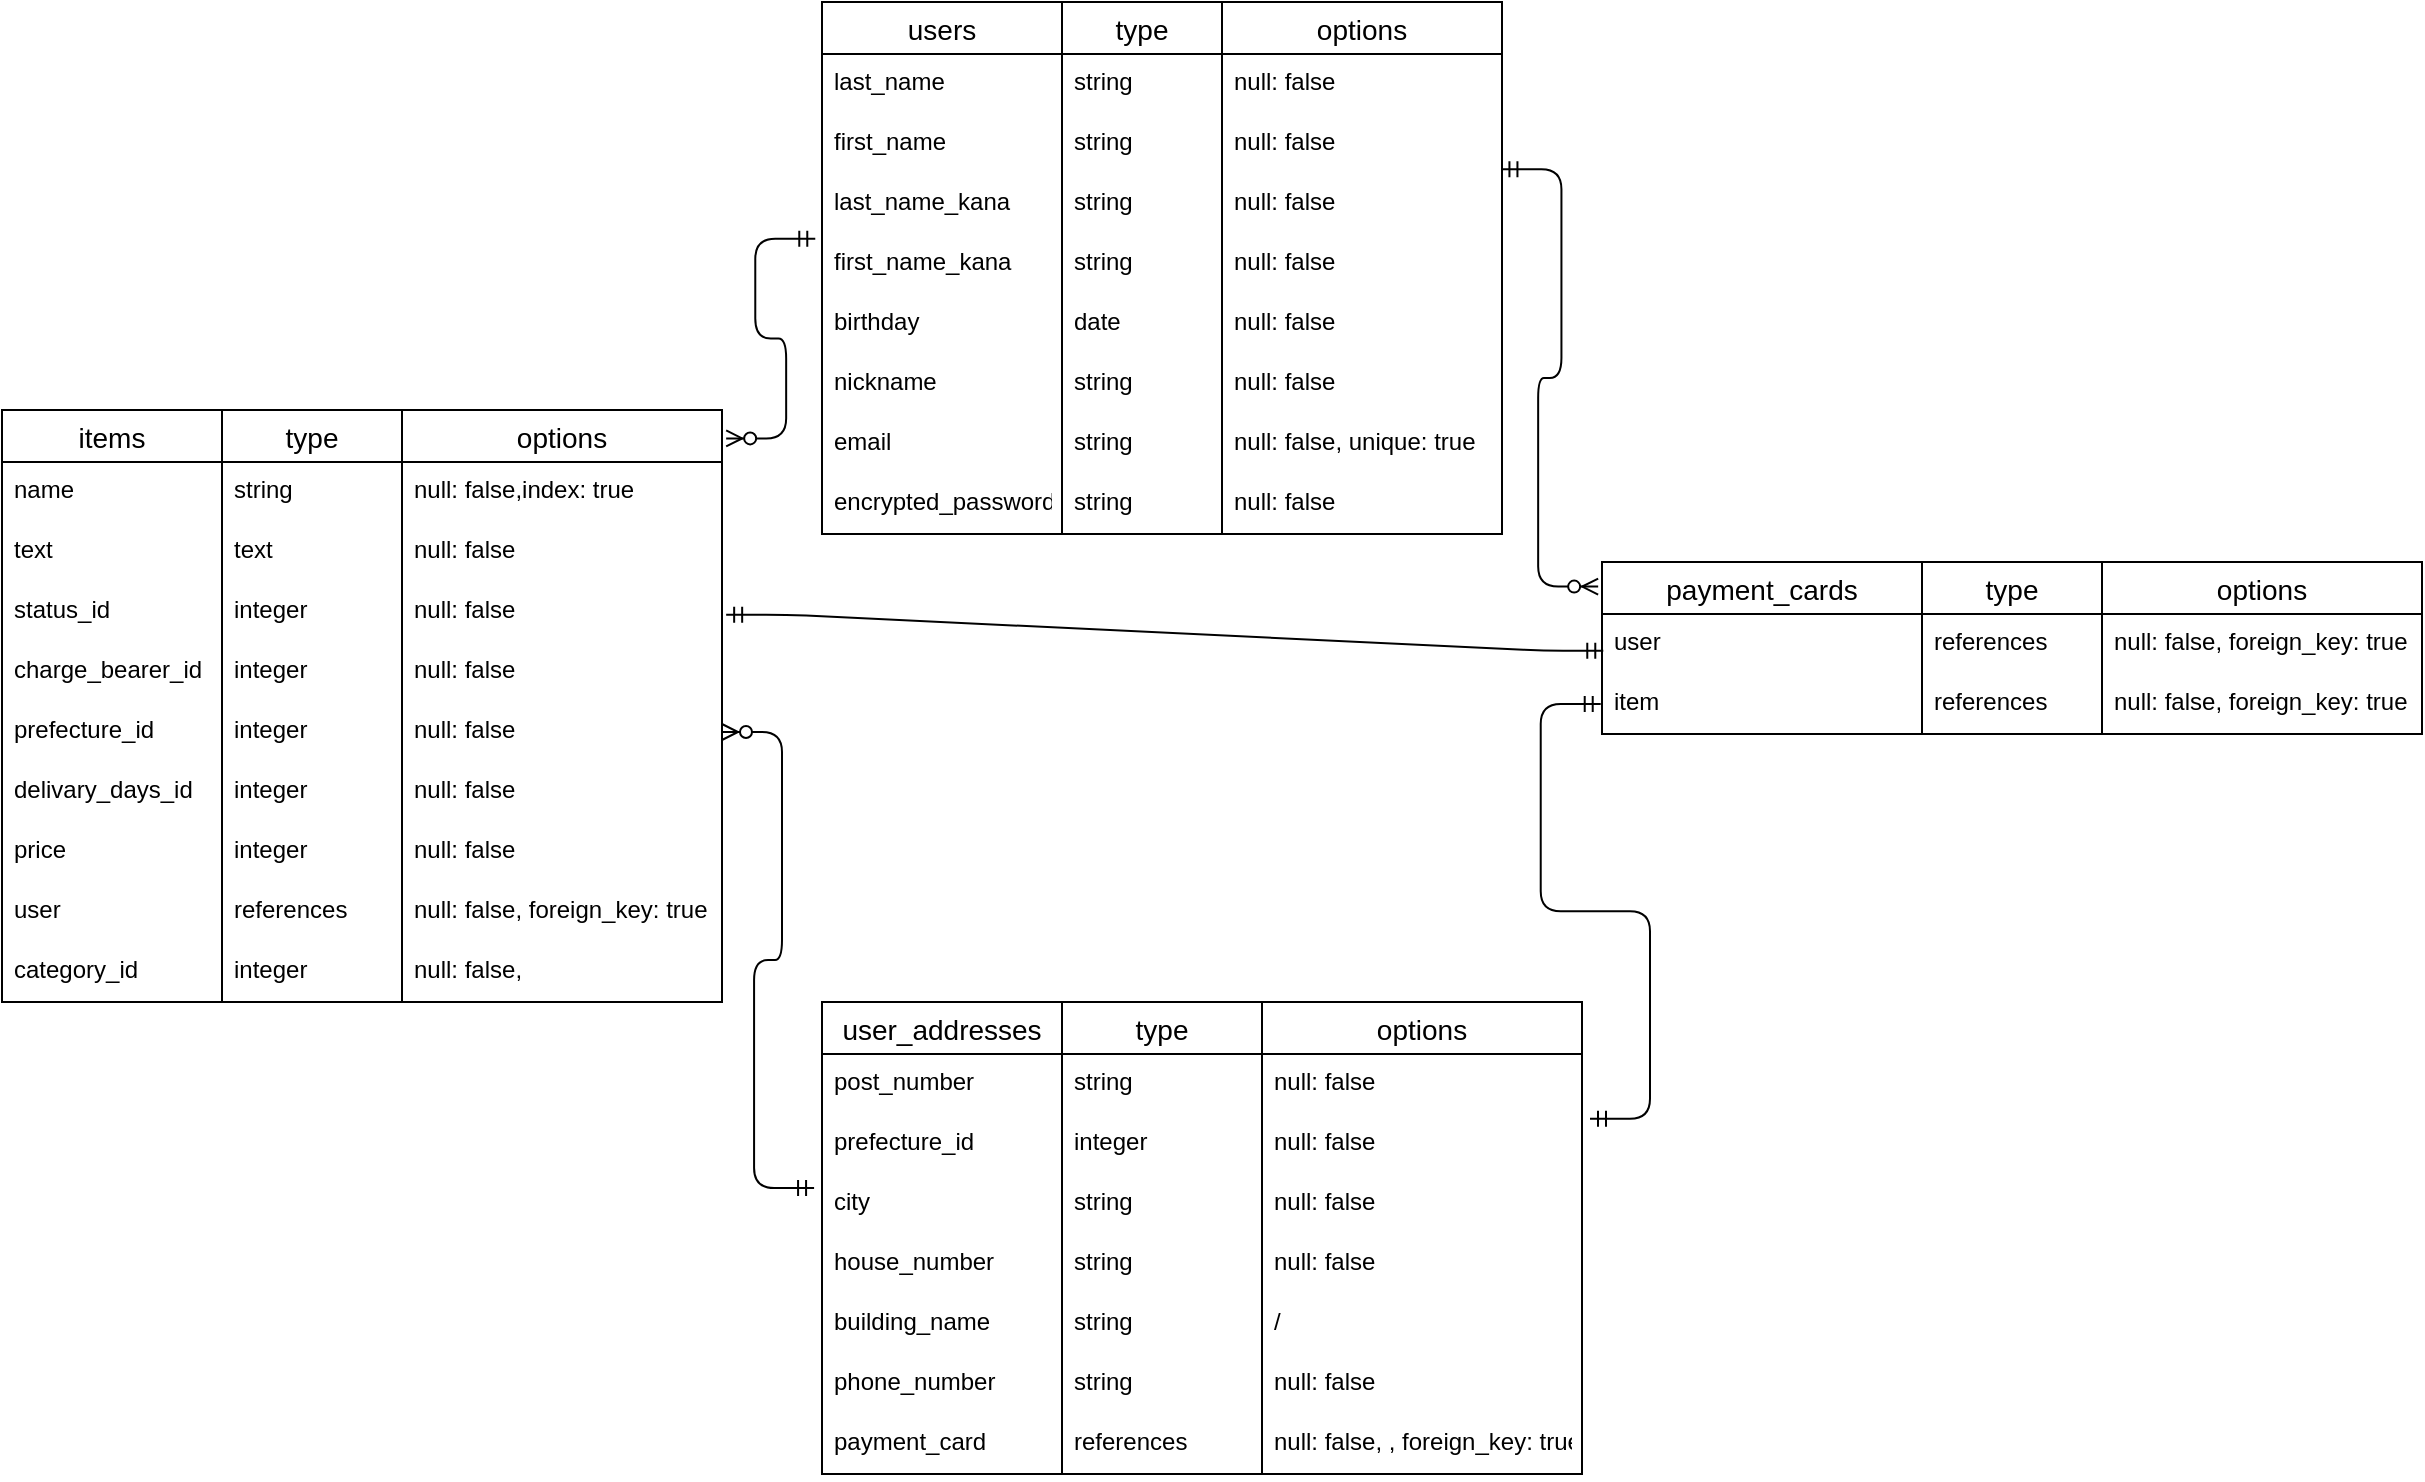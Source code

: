 <mxfile>
    <diagram id="-FUnDUJaXWm03YJrUA2q" name="ページ1">
        <mxGraphModel dx="2018" dy="907" grid="1" gridSize="10" guides="1" tooltips="1" connect="0" arrows="1" fold="1" page="1" pageScale="1" pageWidth="827" pageHeight="1169" math="0" shadow="0">
            <root>
                <mxCell id="0"/>
                <mxCell id="1" parent="0"/>
                <mxCell id="2" value="users" style="swimlane;fontStyle=0;childLayout=stackLayout;horizontal=1;startSize=26;horizontalStack=0;resizeParent=1;resizeParentMax=0;resizeLast=0;collapsible=1;marginBottom=0;align=center;fontSize=14;" vertex="1" parent="1">
                    <mxGeometry width="120" height="266" as="geometry"/>
                </mxCell>
                <mxCell id="4" value="last_name" style="text;strokeColor=none;fillColor=none;spacingLeft=4;spacingRight=4;overflow=hidden;rotatable=0;points=[[0,0.5],[1,0.5]];portConstraint=eastwest;fontSize=12;" vertex="1" parent="2">
                    <mxGeometry y="26" width="120" height="30" as="geometry"/>
                </mxCell>
                <mxCell id="5" value="first_name" style="text;strokeColor=none;fillColor=none;spacingLeft=4;spacingRight=4;overflow=hidden;rotatable=0;points=[[0,0.5],[1,0.5]];portConstraint=eastwest;fontSize=12;" vertex="1" parent="2">
                    <mxGeometry y="56" width="120" height="30" as="geometry"/>
                </mxCell>
                <mxCell id="11" value="last_name_kana" style="text;strokeColor=none;fillColor=none;spacingLeft=4;spacingRight=4;overflow=hidden;rotatable=0;points=[[0,0.5],[1,0.5]];portConstraint=eastwest;fontSize=12;" vertex="1" parent="2">
                    <mxGeometry y="86" width="120" height="30" as="geometry"/>
                </mxCell>
                <mxCell id="12" value="first_name_kana" style="text;strokeColor=none;fillColor=none;spacingLeft=4;spacingRight=4;overflow=hidden;rotatable=0;points=[[0,0.5],[1,0.5]];portConstraint=eastwest;fontSize=12;" vertex="1" parent="2">
                    <mxGeometry y="116" width="120" height="30" as="geometry"/>
                </mxCell>
                <mxCell id="13" value="birthday" style="text;strokeColor=none;fillColor=none;spacingLeft=4;spacingRight=4;overflow=hidden;rotatable=0;points=[[0,0.5],[1,0.5]];portConstraint=eastwest;fontSize=12;" vertex="1" parent="2">
                    <mxGeometry y="146" width="120" height="30" as="geometry"/>
                </mxCell>
                <mxCell id="274" value="nickname" style="text;strokeColor=none;fillColor=none;spacingLeft=4;spacingRight=4;overflow=hidden;rotatable=0;points=[[0,0.5],[1,0.5]];portConstraint=eastwest;fontSize=12;" vertex="1" parent="2">
                    <mxGeometry y="176" width="120" height="30" as="geometry"/>
                </mxCell>
                <mxCell id="283" value="email" style="text;strokeColor=none;fillColor=none;spacingLeft=4;spacingRight=4;overflow=hidden;rotatable=0;points=[[0,0.5],[1,0.5]];portConstraint=eastwest;fontSize=12;" vertex="1" parent="2">
                    <mxGeometry y="206" width="120" height="30" as="geometry"/>
                </mxCell>
                <mxCell id="286" value="encrypted_password" style="text;strokeColor=none;fillColor=none;spacingLeft=4;spacingRight=4;overflow=hidden;rotatable=0;points=[[0,0.5],[1,0.5]];portConstraint=eastwest;fontSize=12;" vertex="1" parent="2">
                    <mxGeometry y="236" width="120" height="30" as="geometry"/>
                </mxCell>
                <mxCell id="7" value="type" style="swimlane;fontStyle=0;childLayout=stackLayout;horizontal=1;startSize=26;horizontalStack=0;resizeParent=1;resizeParentMax=0;resizeLast=0;collapsible=1;marginBottom=0;align=center;fontSize=14;" vertex="1" parent="1">
                    <mxGeometry x="120" width="80" height="266" as="geometry"/>
                </mxCell>
                <mxCell id="8" value="string" style="text;strokeColor=none;fillColor=none;spacingLeft=4;spacingRight=4;overflow=hidden;rotatable=0;points=[[0,0.5],[1,0.5]];portConstraint=eastwest;fontSize=12;" vertex="1" parent="7">
                    <mxGeometry y="26" width="80" height="30" as="geometry"/>
                </mxCell>
                <mxCell id="15" value="string" style="text;strokeColor=none;fillColor=none;spacingLeft=4;spacingRight=4;overflow=hidden;rotatable=0;points=[[0,0.5],[1,0.5]];portConstraint=eastwest;fontSize=12;" vertex="1" parent="7">
                    <mxGeometry y="56" width="80" height="30" as="geometry"/>
                </mxCell>
                <mxCell id="16" value="string" style="text;strokeColor=none;fillColor=none;spacingLeft=4;spacingRight=4;overflow=hidden;rotatable=0;points=[[0,0.5],[1,0.5]];portConstraint=eastwest;fontSize=12;" vertex="1" parent="7">
                    <mxGeometry y="86" width="80" height="30" as="geometry"/>
                </mxCell>
                <mxCell id="17" value="string" style="text;strokeColor=none;fillColor=none;spacingLeft=4;spacingRight=4;overflow=hidden;rotatable=0;points=[[0,0.5],[1,0.5]];portConstraint=eastwest;fontSize=12;" vertex="1" parent="7">
                    <mxGeometry y="116" width="80" height="30" as="geometry"/>
                </mxCell>
                <mxCell id="18" value="date" style="text;strokeColor=none;fillColor=none;spacingLeft=4;spacingRight=4;overflow=hidden;rotatable=0;points=[[0,0.5],[1,0.5]];portConstraint=eastwest;fontSize=12;" vertex="1" parent="7">
                    <mxGeometry y="146" width="80" height="30" as="geometry"/>
                </mxCell>
                <mxCell id="275" value="string" style="text;strokeColor=none;fillColor=none;spacingLeft=4;spacingRight=4;overflow=hidden;rotatable=0;points=[[0,0.5],[1,0.5]];portConstraint=eastwest;fontSize=12;" vertex="1" parent="7">
                    <mxGeometry y="176" width="80" height="30" as="geometry"/>
                </mxCell>
                <mxCell id="284" value="string" style="text;strokeColor=none;fillColor=none;spacingLeft=4;spacingRight=4;overflow=hidden;rotatable=0;points=[[0,0.5],[1,0.5]];portConstraint=eastwest;fontSize=12;" vertex="1" parent="7">
                    <mxGeometry y="206" width="80" height="30" as="geometry"/>
                </mxCell>
                <mxCell id="287" value="string" style="text;strokeColor=none;fillColor=none;spacingLeft=4;spacingRight=4;overflow=hidden;rotatable=0;points=[[0,0.5],[1,0.5]];portConstraint=eastwest;fontSize=12;" vertex="1" parent="7">
                    <mxGeometry y="236" width="80" height="30" as="geometry"/>
                </mxCell>
                <mxCell id="36" value="options" style="swimlane;fontStyle=0;childLayout=stackLayout;horizontal=1;startSize=26;horizontalStack=0;resizeParent=1;resizeParentMax=0;resizeLast=0;collapsible=1;marginBottom=0;align=center;fontSize=14;" vertex="1" parent="1">
                    <mxGeometry x="200" width="140" height="266" as="geometry"/>
                </mxCell>
                <mxCell id="37" value="null: false" style="text;strokeColor=none;fillColor=none;spacingLeft=4;spacingRight=4;overflow=hidden;rotatable=0;points=[[0,0.5],[1,0.5]];portConstraint=eastwest;fontSize=12;" vertex="1" parent="36">
                    <mxGeometry y="26" width="140" height="30" as="geometry"/>
                </mxCell>
                <mxCell id="43" value="null: false" style="text;strokeColor=none;fillColor=none;spacingLeft=4;spacingRight=4;overflow=hidden;rotatable=0;points=[[0,0.5],[1,0.5]];portConstraint=eastwest;fontSize=12;" vertex="1" parent="36">
                    <mxGeometry y="56" width="140" height="30" as="geometry"/>
                </mxCell>
                <mxCell id="44" value="null: false" style="text;strokeColor=none;fillColor=none;spacingLeft=4;spacingRight=4;overflow=hidden;rotatable=0;points=[[0,0.5],[1,0.5]];portConstraint=eastwest;fontSize=12;" vertex="1" parent="36">
                    <mxGeometry y="86" width="140" height="30" as="geometry"/>
                </mxCell>
                <mxCell id="45" value="null: false" style="text;strokeColor=none;fillColor=none;spacingLeft=4;spacingRight=4;overflow=hidden;rotatable=0;points=[[0,0.5],[1,0.5]];portConstraint=eastwest;fontSize=12;" vertex="1" parent="36">
                    <mxGeometry y="116" width="140" height="30" as="geometry"/>
                </mxCell>
                <mxCell id="46" value="null: false" style="text;strokeColor=none;fillColor=none;spacingLeft=4;spacingRight=4;overflow=hidden;rotatable=0;points=[[0,0.5],[1,0.5]];portConstraint=eastwest;fontSize=12;" vertex="1" parent="36">
                    <mxGeometry y="146" width="140" height="30" as="geometry"/>
                </mxCell>
                <mxCell id="276" value="null: false" style="text;strokeColor=none;fillColor=none;spacingLeft=4;spacingRight=4;overflow=hidden;rotatable=0;points=[[0,0.5],[1,0.5]];portConstraint=eastwest;fontSize=12;" vertex="1" parent="36">
                    <mxGeometry y="176" width="140" height="30" as="geometry"/>
                </mxCell>
                <mxCell id="285" value="null: false, unique: true" style="text;strokeColor=none;fillColor=none;spacingLeft=4;spacingRight=4;overflow=hidden;rotatable=0;points=[[0,0.5],[1,0.5]];portConstraint=eastwest;fontSize=12;" vertex="1" parent="36">
                    <mxGeometry y="206" width="140" height="30" as="geometry"/>
                </mxCell>
                <mxCell id="288" value="null: false" style="text;strokeColor=none;fillColor=none;spacingLeft=4;spacingRight=4;overflow=hidden;rotatable=0;points=[[0,0.5],[1,0.5]];portConstraint=eastwest;fontSize=12;" vertex="1" parent="36">
                    <mxGeometry y="236" width="140" height="30" as="geometry"/>
                </mxCell>
                <mxCell id="55" value="items" style="swimlane;fontStyle=0;childLayout=stackLayout;horizontal=1;startSize=26;horizontalStack=0;resizeParent=1;resizeParentMax=0;resizeLast=0;collapsible=1;marginBottom=0;align=center;fontSize=14;" vertex="1" parent="1">
                    <mxGeometry x="-410" y="204" width="110" height="296" as="geometry"/>
                </mxCell>
                <mxCell id="56" value="name" style="text;strokeColor=none;fillColor=none;spacingLeft=4;spacingRight=4;overflow=hidden;rotatable=0;points=[[0,0.5],[1,0.5]];portConstraint=eastwest;fontSize=12;" vertex="1" parent="55">
                    <mxGeometry y="26" width="110" height="30" as="geometry"/>
                </mxCell>
                <mxCell id="67" value="text" style="text;strokeColor=none;fillColor=none;spacingLeft=4;spacingRight=4;overflow=hidden;rotatable=0;points=[[0,0.5],[1,0.5]];portConstraint=eastwest;fontSize=12;" vertex="1" parent="55">
                    <mxGeometry y="56" width="110" height="30" as="geometry"/>
                </mxCell>
                <mxCell id="70" value="status_id" style="text;strokeColor=none;fillColor=none;spacingLeft=4;spacingRight=4;overflow=hidden;rotatable=0;points=[[0,0.5],[1,0.5]];portConstraint=eastwest;fontSize=12;" vertex="1" parent="55">
                    <mxGeometry y="86" width="110" height="30" as="geometry"/>
                </mxCell>
                <mxCell id="71" value="charge_bearer_id" style="text;strokeColor=none;fillColor=none;spacingLeft=4;spacingRight=4;overflow=hidden;rotatable=0;points=[[0,0.5],[1,0.5]];portConstraint=eastwest;fontSize=12;" vertex="1" parent="55">
                    <mxGeometry y="116" width="110" height="30" as="geometry"/>
                </mxCell>
                <mxCell id="72" value="prefecture_id" style="text;strokeColor=none;fillColor=none;spacingLeft=4;spacingRight=4;overflow=hidden;rotatable=0;points=[[0,0.5],[1,0.5]];portConstraint=eastwest;fontSize=12;" vertex="1" parent="55">
                    <mxGeometry y="146" width="110" height="30" as="geometry"/>
                </mxCell>
                <mxCell id="73" value="delivary_days_id" style="text;strokeColor=none;fillColor=none;spacingLeft=4;spacingRight=4;overflow=hidden;rotatable=0;points=[[0,0.5],[1,0.5]];portConstraint=eastwest;fontSize=12;" vertex="1" parent="55">
                    <mxGeometry y="176" width="110" height="30" as="geometry"/>
                </mxCell>
                <mxCell id="74" value="price" style="text;strokeColor=none;fillColor=none;spacingLeft=4;spacingRight=4;overflow=hidden;rotatable=0;points=[[0,0.5],[1,0.5]];portConstraint=eastwest;fontSize=12;" vertex="1" parent="55">
                    <mxGeometry y="206" width="110" height="30" as="geometry"/>
                </mxCell>
                <mxCell id="75" value="user" style="text;strokeColor=none;fillColor=none;spacingLeft=4;spacingRight=4;overflow=hidden;rotatable=0;points=[[0,0.5],[1,0.5]];portConstraint=eastwest;fontSize=12;" vertex="1" parent="55">
                    <mxGeometry y="236" width="110" height="30" as="geometry"/>
                </mxCell>
                <mxCell id="77" value="category_id" style="text;strokeColor=none;fillColor=none;spacingLeft=4;spacingRight=4;overflow=hidden;rotatable=0;points=[[0,0.5],[1,0.5]];portConstraint=eastwest;fontSize=12;" vertex="1" parent="55">
                    <mxGeometry y="266" width="110" height="30" as="geometry"/>
                </mxCell>
                <mxCell id="59" value="type" style="swimlane;fontStyle=0;childLayout=stackLayout;horizontal=1;startSize=26;horizontalStack=0;resizeParent=1;resizeParentMax=0;resizeLast=0;collapsible=1;marginBottom=0;align=center;fontSize=14;" vertex="1" parent="1">
                    <mxGeometry x="-300" y="204" width="90" height="296" as="geometry"/>
                </mxCell>
                <mxCell id="60" value="string" style="text;strokeColor=none;fillColor=none;spacingLeft=4;spacingRight=4;overflow=hidden;rotatable=0;points=[[0,0.5],[1,0.5]];portConstraint=eastwest;fontSize=12;" vertex="1" parent="59">
                    <mxGeometry y="26" width="90" height="30" as="geometry"/>
                </mxCell>
                <mxCell id="61" value="text" style="text;strokeColor=none;fillColor=none;spacingLeft=4;spacingRight=4;overflow=hidden;rotatable=0;points=[[0,0.5],[1,0.5]];portConstraint=eastwest;fontSize=12;" vertex="1" parent="59">
                    <mxGeometry y="56" width="90" height="30" as="geometry"/>
                </mxCell>
                <mxCell id="78" value="integer" style="text;strokeColor=none;fillColor=none;spacingLeft=4;spacingRight=4;overflow=hidden;rotatable=0;points=[[0,0.5],[1,0.5]];portConstraint=eastwest;fontSize=12;" vertex="1" parent="59">
                    <mxGeometry y="86" width="90" height="30" as="geometry"/>
                </mxCell>
                <mxCell id="79" value="integer" style="text;strokeColor=none;fillColor=none;spacingLeft=4;spacingRight=4;overflow=hidden;rotatable=0;points=[[0,0.5],[1,0.5]];portConstraint=eastwest;fontSize=12;" vertex="1" parent="59">
                    <mxGeometry y="116" width="90" height="30" as="geometry"/>
                </mxCell>
                <mxCell id="80" value="integer" style="text;strokeColor=none;fillColor=none;spacingLeft=4;spacingRight=4;overflow=hidden;rotatable=0;points=[[0,0.5],[1,0.5]];portConstraint=eastwest;fontSize=12;" vertex="1" parent="59">
                    <mxGeometry y="146" width="90" height="30" as="geometry"/>
                </mxCell>
                <mxCell id="81" value="integer" style="text;strokeColor=none;fillColor=none;spacingLeft=4;spacingRight=4;overflow=hidden;rotatable=0;points=[[0,0.5],[1,0.5]];portConstraint=eastwest;fontSize=12;" vertex="1" parent="59">
                    <mxGeometry y="176" width="90" height="30" as="geometry"/>
                </mxCell>
                <mxCell id="82" value="integer" style="text;strokeColor=none;fillColor=none;spacingLeft=4;spacingRight=4;overflow=hidden;rotatable=0;points=[[0,0.5],[1,0.5]];portConstraint=eastwest;fontSize=12;" vertex="1" parent="59">
                    <mxGeometry y="206" width="90" height="30" as="geometry"/>
                </mxCell>
                <mxCell id="83" value="references" style="text;strokeColor=none;fillColor=none;spacingLeft=4;spacingRight=4;overflow=hidden;rotatable=0;points=[[0,0.5],[1,0.5]];portConstraint=eastwest;fontSize=12;" vertex="1" parent="59">
                    <mxGeometry y="236" width="90" height="30" as="geometry"/>
                </mxCell>
                <mxCell id="85" value="integer" style="text;strokeColor=none;fillColor=none;spacingLeft=4;spacingRight=4;overflow=hidden;rotatable=0;points=[[0,0.5],[1,0.5]];portConstraint=eastwest;fontSize=12;" vertex="1" parent="59">
                    <mxGeometry y="266" width="90" height="30" as="geometry"/>
                </mxCell>
                <mxCell id="63" value="options" style="swimlane;fontStyle=0;childLayout=stackLayout;horizontal=1;startSize=26;horizontalStack=0;resizeParent=1;resizeParentMax=0;resizeLast=0;collapsible=1;marginBottom=0;align=center;fontSize=14;" vertex="1" parent="1">
                    <mxGeometry x="-210" y="204" width="160" height="296" as="geometry"/>
                </mxCell>
                <mxCell id="64" value="null: false,index: true" style="text;strokeColor=none;fillColor=none;spacingLeft=4;spacingRight=4;overflow=hidden;rotatable=0;points=[[0,0.5],[1,0.5]];portConstraint=eastwest;fontSize=12;" vertex="1" parent="63">
                    <mxGeometry y="26" width="160" height="30" as="geometry"/>
                </mxCell>
                <mxCell id="65" value="null: false" style="text;strokeColor=none;fillColor=none;spacingLeft=4;spacingRight=4;overflow=hidden;rotatable=0;points=[[0,0.5],[1,0.5]];portConstraint=eastwest;fontSize=12;" vertex="1" parent="63">
                    <mxGeometry y="56" width="160" height="30" as="geometry"/>
                </mxCell>
                <mxCell id="89" value="null: false" style="text;strokeColor=none;fillColor=none;spacingLeft=4;spacingRight=4;overflow=hidden;rotatable=0;points=[[0,0.5],[1,0.5]];portConstraint=eastwest;fontSize=12;" vertex="1" parent="63">
                    <mxGeometry y="86" width="160" height="30" as="geometry"/>
                </mxCell>
                <mxCell id="94" value="null: false" style="text;strokeColor=none;fillColor=none;spacingLeft=4;spacingRight=4;overflow=hidden;rotatable=0;points=[[0,0.5],[1,0.5]];portConstraint=eastwest;fontSize=12;" vertex="1" parent="63">
                    <mxGeometry y="116" width="160" height="30" as="geometry"/>
                </mxCell>
                <mxCell id="95" value="null: false" style="text;strokeColor=none;fillColor=none;spacingLeft=4;spacingRight=4;overflow=hidden;rotatable=0;points=[[0,0.5],[1,0.5]];portConstraint=eastwest;fontSize=12;" vertex="1" parent="63">
                    <mxGeometry y="146" width="160" height="30" as="geometry"/>
                </mxCell>
                <mxCell id="96" value="null: false" style="text;strokeColor=none;fillColor=none;spacingLeft=4;spacingRight=4;overflow=hidden;rotatable=0;points=[[0,0.5],[1,0.5]];portConstraint=eastwest;fontSize=12;" vertex="1" parent="63">
                    <mxGeometry y="176" width="160" height="30" as="geometry"/>
                </mxCell>
                <mxCell id="97" value="null: false" style="text;strokeColor=none;fillColor=none;spacingLeft=4;spacingRight=4;overflow=hidden;rotatable=0;points=[[0,0.5],[1,0.5]];portConstraint=eastwest;fontSize=12;" vertex="1" parent="63">
                    <mxGeometry y="206" width="160" height="30" as="geometry"/>
                </mxCell>
                <mxCell id="98" value="null: false, foreign_key: true" style="text;strokeColor=none;fillColor=none;spacingLeft=4;spacingRight=4;overflow=hidden;rotatable=0;points=[[0,0.5],[1,0.5]];portConstraint=eastwest;fontSize=12;" vertex="1" parent="63">
                    <mxGeometry y="236" width="160" height="30" as="geometry"/>
                </mxCell>
                <mxCell id="100" value="null: false," style="text;strokeColor=none;fillColor=none;spacingLeft=4;spacingRight=4;overflow=hidden;rotatable=0;points=[[0,0.5],[1,0.5]];portConstraint=eastwest;fontSize=12;" vertex="1" parent="63">
                    <mxGeometry y="266" width="160" height="30" as="geometry"/>
                </mxCell>
                <mxCell id="131" value="user_addresses" style="swimlane;fontStyle=0;childLayout=stackLayout;horizontal=1;startSize=26;horizontalStack=0;resizeParent=1;resizeParentMax=0;resizeLast=0;collapsible=1;marginBottom=0;align=center;fontSize=14;" vertex="1" parent="1">
                    <mxGeometry y="500" width="120" height="236" as="geometry"/>
                </mxCell>
                <mxCell id="138" value="post_number" style="text;strokeColor=none;fillColor=none;spacingLeft=4;spacingRight=4;overflow=hidden;rotatable=0;points=[[0,0.5],[1,0.5]];portConstraint=eastwest;fontSize=12;" vertex="1" parent="131">
                    <mxGeometry y="26" width="120" height="30" as="geometry"/>
                </mxCell>
                <mxCell id="139" value="prefecture_id" style="text;strokeColor=none;fillColor=none;spacingLeft=4;spacingRight=4;overflow=hidden;rotatable=0;points=[[0,0.5],[1,0.5]];portConstraint=eastwest;fontSize=12;" vertex="1" parent="131">
                    <mxGeometry y="56" width="120" height="30" as="geometry"/>
                </mxCell>
                <mxCell id="140" value="city" style="text;strokeColor=none;fillColor=none;spacingLeft=4;spacingRight=4;overflow=hidden;rotatable=0;points=[[0,0.5],[1,0.5]];portConstraint=eastwest;fontSize=12;" vertex="1" parent="131">
                    <mxGeometry y="86" width="120" height="30" as="geometry"/>
                </mxCell>
                <mxCell id="141" value="house_number" style="text;strokeColor=none;fillColor=none;spacingLeft=4;spacingRight=4;overflow=hidden;rotatable=0;points=[[0,0.5],[1,0.5]];portConstraint=eastwest;fontSize=12;" vertex="1" parent="131">
                    <mxGeometry y="116" width="120" height="30" as="geometry"/>
                </mxCell>
                <mxCell id="142" value="building_name" style="text;strokeColor=none;fillColor=none;spacingLeft=4;spacingRight=4;overflow=hidden;rotatable=0;points=[[0,0.5],[1,0.5]];portConstraint=eastwest;fontSize=12;" vertex="1" parent="131">
                    <mxGeometry y="146" width="120" height="30" as="geometry"/>
                </mxCell>
                <mxCell id="143" value="phone_number" style="text;strokeColor=none;fillColor=none;spacingLeft=4;spacingRight=4;overflow=hidden;rotatable=0;points=[[0,0.5],[1,0.5]];portConstraint=eastwest;fontSize=12;" vertex="1" parent="131">
                    <mxGeometry y="176" width="120" height="30" as="geometry"/>
                </mxCell>
                <mxCell id="309" value="payment_card" style="text;strokeColor=none;fillColor=none;spacingLeft=4;spacingRight=4;overflow=hidden;rotatable=0;points=[[0,0.5],[1,0.5]];portConstraint=eastwest;fontSize=12;" vertex="1" parent="131">
                    <mxGeometry y="206" width="120" height="30" as="geometry"/>
                </mxCell>
                <mxCell id="147" value="type" style="swimlane;fontStyle=0;childLayout=stackLayout;horizontal=1;startSize=26;horizontalStack=0;resizeParent=1;resizeParentMax=0;resizeLast=0;collapsible=1;marginBottom=0;align=center;fontSize=14;" vertex="1" parent="1">
                    <mxGeometry x="120" y="500" width="100" height="236" as="geometry"/>
                </mxCell>
                <mxCell id="154" value="string" style="text;strokeColor=none;fillColor=none;spacingLeft=4;spacingRight=4;overflow=hidden;rotatable=0;points=[[0,0.5],[1,0.5]];portConstraint=eastwest;fontSize=12;" vertex="1" parent="147">
                    <mxGeometry y="26" width="100" height="30" as="geometry"/>
                </mxCell>
                <mxCell id="155" value="integer" style="text;strokeColor=none;fillColor=none;spacingLeft=4;spacingRight=4;overflow=hidden;rotatable=0;points=[[0,0.5],[1,0.5]];portConstraint=eastwest;fontSize=12;" vertex="1" parent="147">
                    <mxGeometry y="56" width="100" height="30" as="geometry"/>
                </mxCell>
                <mxCell id="156" value="string" style="text;strokeColor=none;fillColor=none;spacingLeft=4;spacingRight=4;overflow=hidden;rotatable=0;points=[[0,0.5],[1,0.5]];portConstraint=eastwest;fontSize=12;" vertex="1" parent="147">
                    <mxGeometry y="86" width="100" height="30" as="geometry"/>
                </mxCell>
                <mxCell id="157" value="string" style="text;strokeColor=none;fillColor=none;spacingLeft=4;spacingRight=4;overflow=hidden;rotatable=0;points=[[0,0.5],[1,0.5]];portConstraint=eastwest;fontSize=12;" vertex="1" parent="147">
                    <mxGeometry y="116" width="100" height="30" as="geometry"/>
                </mxCell>
                <mxCell id="158" value="string" style="text;strokeColor=none;fillColor=none;spacingLeft=4;spacingRight=4;overflow=hidden;rotatable=0;points=[[0,0.5],[1,0.5]];portConstraint=eastwest;fontSize=12;" vertex="1" parent="147">
                    <mxGeometry y="146" width="100" height="30" as="geometry"/>
                </mxCell>
                <mxCell id="159" value="string" style="text;strokeColor=none;fillColor=none;spacingLeft=4;spacingRight=4;overflow=hidden;rotatable=0;points=[[0,0.5],[1,0.5]];portConstraint=eastwest;fontSize=12;" vertex="1" parent="147">
                    <mxGeometry y="176" width="100" height="30" as="geometry"/>
                </mxCell>
                <mxCell id="310" value="references" style="text;strokeColor=none;fillColor=none;spacingLeft=4;spacingRight=4;overflow=hidden;rotatable=0;points=[[0,0.5],[1,0.5]];portConstraint=eastwest;fontSize=12;" vertex="1" parent="147">
                    <mxGeometry y="206" width="100" height="30" as="geometry"/>
                </mxCell>
                <mxCell id="161" value="options" style="swimlane;fontStyle=0;childLayout=stackLayout;horizontal=1;startSize=26;horizontalStack=0;resizeParent=1;resizeParentMax=0;resizeLast=0;collapsible=1;marginBottom=0;align=center;fontSize=14;" vertex="1" parent="1">
                    <mxGeometry x="220" y="500" width="160" height="236" as="geometry"/>
                </mxCell>
                <mxCell id="168" value="null: false" style="text;strokeColor=none;fillColor=none;spacingLeft=4;spacingRight=4;overflow=hidden;rotatable=0;points=[[0,0.5],[1,0.5]];portConstraint=eastwest;fontSize=12;" vertex="1" parent="161">
                    <mxGeometry y="26" width="160" height="30" as="geometry"/>
                </mxCell>
                <mxCell id="169" value="null: false" style="text;strokeColor=none;fillColor=none;spacingLeft=4;spacingRight=4;overflow=hidden;rotatable=0;points=[[0,0.5],[1,0.5]];portConstraint=eastwest;fontSize=12;" vertex="1" parent="161">
                    <mxGeometry y="56" width="160" height="30" as="geometry"/>
                </mxCell>
                <mxCell id="170" value="null: false" style="text;strokeColor=none;fillColor=none;spacingLeft=4;spacingRight=4;overflow=hidden;rotatable=0;points=[[0,0.5],[1,0.5]];portConstraint=eastwest;fontSize=12;" vertex="1" parent="161">
                    <mxGeometry y="86" width="160" height="30" as="geometry"/>
                </mxCell>
                <mxCell id="171" value="null: false" style="text;strokeColor=none;fillColor=none;spacingLeft=4;spacingRight=4;overflow=hidden;rotatable=0;points=[[0,0.5],[1,0.5]];portConstraint=eastwest;fontSize=12;" vertex="1" parent="161">
                    <mxGeometry y="116" width="160" height="30" as="geometry"/>
                </mxCell>
                <mxCell id="172" value="/" style="text;strokeColor=none;fillColor=none;spacingLeft=4;spacingRight=4;overflow=hidden;rotatable=0;points=[[0,0.5],[1,0.5]];portConstraint=eastwest;fontSize=12;" vertex="1" parent="161">
                    <mxGeometry y="146" width="160" height="30" as="geometry"/>
                </mxCell>
                <mxCell id="173" value="null: false" style="text;strokeColor=none;fillColor=none;spacingLeft=4;spacingRight=4;overflow=hidden;rotatable=0;points=[[0,0.5],[1,0.5]];portConstraint=eastwest;fontSize=12;" vertex="1" parent="161">
                    <mxGeometry y="176" width="160" height="30" as="geometry"/>
                </mxCell>
                <mxCell id="311" value="null: false, , foreign_key: true" style="text;strokeColor=none;fillColor=none;spacingLeft=4;spacingRight=4;overflow=hidden;rotatable=0;points=[[0,0.5],[1,0.5]];portConstraint=eastwest;fontSize=12;" vertex="1" parent="161">
                    <mxGeometry y="206" width="160" height="30" as="geometry"/>
                </mxCell>
                <mxCell id="246" value="payment_cards" style="swimlane;fontStyle=0;childLayout=stackLayout;horizontal=1;startSize=26;horizontalStack=0;resizeParent=1;resizeParentMax=0;resizeLast=0;collapsible=1;marginBottom=0;align=center;fontSize=14;" vertex="1" parent="1">
                    <mxGeometry x="390" y="280" width="160" height="86" as="geometry"/>
                </mxCell>
                <mxCell id="247" value="user" style="text;strokeColor=none;fillColor=none;spacingLeft=4;spacingRight=4;overflow=hidden;rotatable=0;points=[[0,0.5],[1,0.5]];portConstraint=eastwest;fontSize=12;" vertex="1" parent="246">
                    <mxGeometry y="26" width="160" height="30" as="geometry"/>
                </mxCell>
                <mxCell id="307" value="item" style="text;strokeColor=none;fillColor=none;spacingLeft=4;spacingRight=4;overflow=hidden;rotatable=0;points=[[0,0.5],[1,0.5]];portConstraint=eastwest;fontSize=12;" vertex="1" parent="246">
                    <mxGeometry y="56" width="160" height="30" as="geometry"/>
                </mxCell>
                <mxCell id="250" value="type" style="swimlane;fontStyle=0;childLayout=stackLayout;horizontal=1;startSize=26;horizontalStack=0;resizeParent=1;resizeParentMax=0;resizeLast=0;collapsible=1;marginBottom=0;align=center;fontSize=14;" vertex="1" parent="1">
                    <mxGeometry x="550" y="280" width="90" height="86" as="geometry"/>
                </mxCell>
                <mxCell id="251" value="references" style="text;strokeColor=none;fillColor=none;spacingLeft=4;spacingRight=4;overflow=hidden;rotatable=0;points=[[0,0.5],[1,0.5]];portConstraint=eastwest;fontSize=12;" vertex="1" parent="250">
                    <mxGeometry y="26" width="90" height="30" as="geometry"/>
                </mxCell>
                <mxCell id="252" value="references" style="text;strokeColor=none;fillColor=none;spacingLeft=4;spacingRight=4;overflow=hidden;rotatable=0;points=[[0,0.5],[1,0.5]];portConstraint=eastwest;fontSize=12;" vertex="1" parent="250">
                    <mxGeometry y="56" width="90" height="30" as="geometry"/>
                </mxCell>
                <mxCell id="254" value="options" style="swimlane;fontStyle=0;childLayout=stackLayout;horizontal=1;startSize=26;horizontalStack=0;resizeParent=1;resizeParentMax=0;resizeLast=0;collapsible=1;marginBottom=0;align=center;fontSize=14;" vertex="1" parent="1">
                    <mxGeometry x="640" y="280" width="160" height="86" as="geometry"/>
                </mxCell>
                <mxCell id="255" value="null: false, foreign_key: true" style="text;strokeColor=none;fillColor=none;spacingLeft=4;spacingRight=4;overflow=hidden;rotatable=0;points=[[0,0.5],[1,0.5]];portConstraint=eastwest;fontSize=12;" vertex="1" parent="254">
                    <mxGeometry y="26" width="160" height="30" as="geometry"/>
                </mxCell>
                <mxCell id="256" value="null: false, foreign_key: true" style="text;strokeColor=none;fillColor=none;spacingLeft=4;spacingRight=4;overflow=hidden;rotatable=0;points=[[0,0.5],[1,0.5]];portConstraint=eastwest;fontSize=12;" vertex="1" parent="254">
                    <mxGeometry y="56" width="160" height="30" as="geometry"/>
                </mxCell>
                <mxCell id="296" value="" style="edgeStyle=entityRelationEdgeStyle;fontSize=12;html=1;endArrow=ERzeroToMany;startArrow=ERmandOne;exitX=0.998;exitY=0.922;exitDx=0;exitDy=0;exitPerimeter=0;entryX=-0.012;entryY=0.143;entryDx=0;entryDy=0;entryPerimeter=0;" edge="1" parent="1" source="43" target="246">
                    <mxGeometry width="100" height="100" relative="1" as="geometry">
                        <mxPoint x="350" y="80" as="sourcePoint"/>
                        <mxPoint x="500" y="84" as="targetPoint"/>
                    </mxGeometry>
                </mxCell>
                <mxCell id="302" value="" style="edgeStyle=entityRelationEdgeStyle;fontSize=12;html=1;endArrow=ERzeroToMany;startArrow=ERmandOne;exitX=-0.033;exitY=0.233;exitDx=0;exitDy=0;exitPerimeter=0;" edge="1" parent="1" source="140" target="95">
                    <mxGeometry width="100" height="100" relative="1" as="geometry">
                        <mxPoint x="20" y="400" as="sourcePoint"/>
                        <mxPoint x="120" y="300" as="targetPoint"/>
                    </mxGeometry>
                </mxCell>
                <mxCell id="303" value="" style="edgeStyle=entityRelationEdgeStyle;fontSize=12;html=1;endArrow=ERmandOne;startArrow=ERmandOne;exitX=1.025;exitY=0.078;exitDx=0;exitDy=0;exitPerimeter=0;entryX=-0.004;entryY=0.5;entryDx=0;entryDy=0;entryPerimeter=0;" edge="1" parent="1" source="169" target="307">
                    <mxGeometry width="100" height="100" relative="1" as="geometry">
                        <mxPoint x="170" y="430" as="sourcePoint"/>
                        <mxPoint x="396.64" y="391.67" as="targetPoint"/>
                    </mxGeometry>
                </mxCell>
                <mxCell id="306" value="" style="edgeStyle=entityRelationEdgeStyle;fontSize=12;html=1;endArrow=ERzeroToMany;startArrow=ERmandOne;exitX=-0.028;exitY=0.078;exitDx=0;exitDy=0;exitPerimeter=0;entryX=1.013;entryY=0.048;entryDx=0;entryDy=0;entryPerimeter=0;" edge="1" parent="1" source="12" target="63">
                    <mxGeometry width="100" height="100" relative="1" as="geometry">
                        <mxPoint x="-100" y="350" as="sourcePoint"/>
                        <mxPoint y="250" as="targetPoint"/>
                    </mxGeometry>
                </mxCell>
                <mxCell id="308" value="" style="edgeStyle=entityRelationEdgeStyle;fontSize=12;html=1;endArrow=ERmandOne;startArrow=ERmandOne;exitX=1.013;exitY=0.544;exitDx=0;exitDy=0;exitPerimeter=0;entryX=0.004;entryY=0.611;entryDx=0;entryDy=0;entryPerimeter=0;" edge="1" parent="1" source="89" target="247">
                    <mxGeometry width="100" height="100" relative="1" as="geometry">
                        <mxPoint x="-10" y="350" as="sourcePoint"/>
                        <mxPoint x="90" y="250" as="targetPoint"/>
                    </mxGeometry>
                </mxCell>
            </root>
        </mxGraphModel>
    </diagram>
</mxfile>